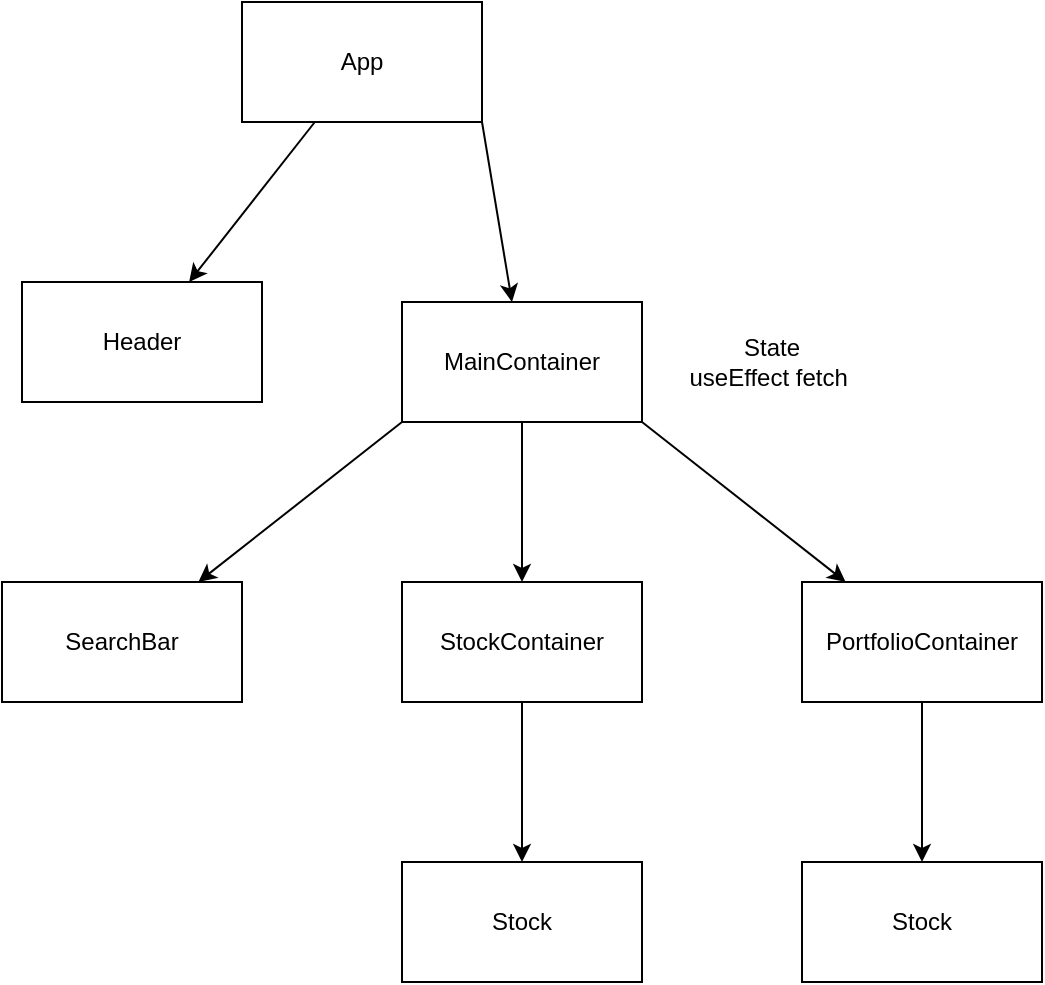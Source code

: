 <mxfile>
    <diagram id="a3HRzA5xXw1ezMmNJjjl" name="Page-1">
        <mxGraphModel dx="412" dy="1009" grid="1" gridSize="10" guides="1" tooltips="1" connect="1" arrows="1" fold="1" page="1" pageScale="1" pageWidth="850" pageHeight="1100" math="0" shadow="0">
            <root>
                <mxCell id="0"/>
                <mxCell id="1" parent="0"/>
                <mxCell id="4" value="" style="edgeStyle=none;html=1;" edge="1" parent="1" source="2" target="3">
                    <mxGeometry relative="1" as="geometry"/>
                </mxCell>
                <mxCell id="2" value="App" style="whiteSpace=wrap;html=1;" vertex="1" parent="1">
                    <mxGeometry x="180" y="110" width="120" height="60" as="geometry"/>
                </mxCell>
                <mxCell id="6" value="" style="edgeStyle=none;html=1;exitX=1;exitY=1;exitDx=0;exitDy=0;" edge="1" parent="1" source="2" target="5">
                    <mxGeometry relative="1" as="geometry"/>
                </mxCell>
                <mxCell id="3" value="Header" style="whiteSpace=wrap;html=1;" vertex="1" parent="1">
                    <mxGeometry x="70" y="250" width="120" height="60" as="geometry"/>
                </mxCell>
                <mxCell id="8" value="" style="edgeStyle=none;html=1;" edge="1" parent="1" source="5" target="7">
                    <mxGeometry relative="1" as="geometry"/>
                </mxCell>
                <mxCell id="5" value="MainContainer" style="whiteSpace=wrap;html=1;" vertex="1" parent="1">
                    <mxGeometry x="260" y="260" width="120" height="60" as="geometry"/>
                </mxCell>
                <mxCell id="10" value="" style="edgeStyle=none;html=1;exitX=1;exitY=1;exitDx=0;exitDy=0;" edge="1" parent="1" source="5" target="9">
                    <mxGeometry relative="1" as="geometry"/>
                </mxCell>
                <mxCell id="12" value="" style="edgeStyle=none;html=1;exitX=0;exitY=1;exitDx=0;exitDy=0;" edge="1" parent="1" source="5" target="11">
                    <mxGeometry relative="1" as="geometry"/>
                </mxCell>
                <mxCell id="16" value="" style="edgeStyle=none;html=1;" edge="1" parent="1" source="7" target="15">
                    <mxGeometry relative="1" as="geometry"/>
                </mxCell>
                <mxCell id="7" value="StockContainer" style="whiteSpace=wrap;html=1;" vertex="1" parent="1">
                    <mxGeometry x="260" y="400" width="120" height="60" as="geometry"/>
                </mxCell>
                <mxCell id="14" value="" style="edgeStyle=none;html=1;" edge="1" parent="1" source="9" target="13">
                    <mxGeometry relative="1" as="geometry"/>
                </mxCell>
                <mxCell id="9" value="PortfolioContainer" style="whiteSpace=wrap;html=1;" vertex="1" parent="1">
                    <mxGeometry x="460" y="400" width="120" height="60" as="geometry"/>
                </mxCell>
                <mxCell id="11" value="SearchBar" style="whiteSpace=wrap;html=1;" vertex="1" parent="1">
                    <mxGeometry x="60" y="400" width="120" height="60" as="geometry"/>
                </mxCell>
                <mxCell id="13" value="Stock" style="whiteSpace=wrap;html=1;" vertex="1" parent="1">
                    <mxGeometry x="460" y="540" width="120" height="60" as="geometry"/>
                </mxCell>
                <mxCell id="15" value="Stock" style="whiteSpace=wrap;html=1;" vertex="1" parent="1">
                    <mxGeometry x="260" y="540" width="120" height="60" as="geometry"/>
                </mxCell>
                <mxCell id="17" value="State&lt;br&gt;useEffect fetch&amp;nbsp;" style="text;strokeColor=none;align=center;fillColor=none;html=1;verticalAlign=middle;whiteSpace=wrap;rounded=0;" vertex="1" parent="1">
                    <mxGeometry x="400" y="275" width="90" height="30" as="geometry"/>
                </mxCell>
            </root>
        </mxGraphModel>
    </diagram>
</mxfile>